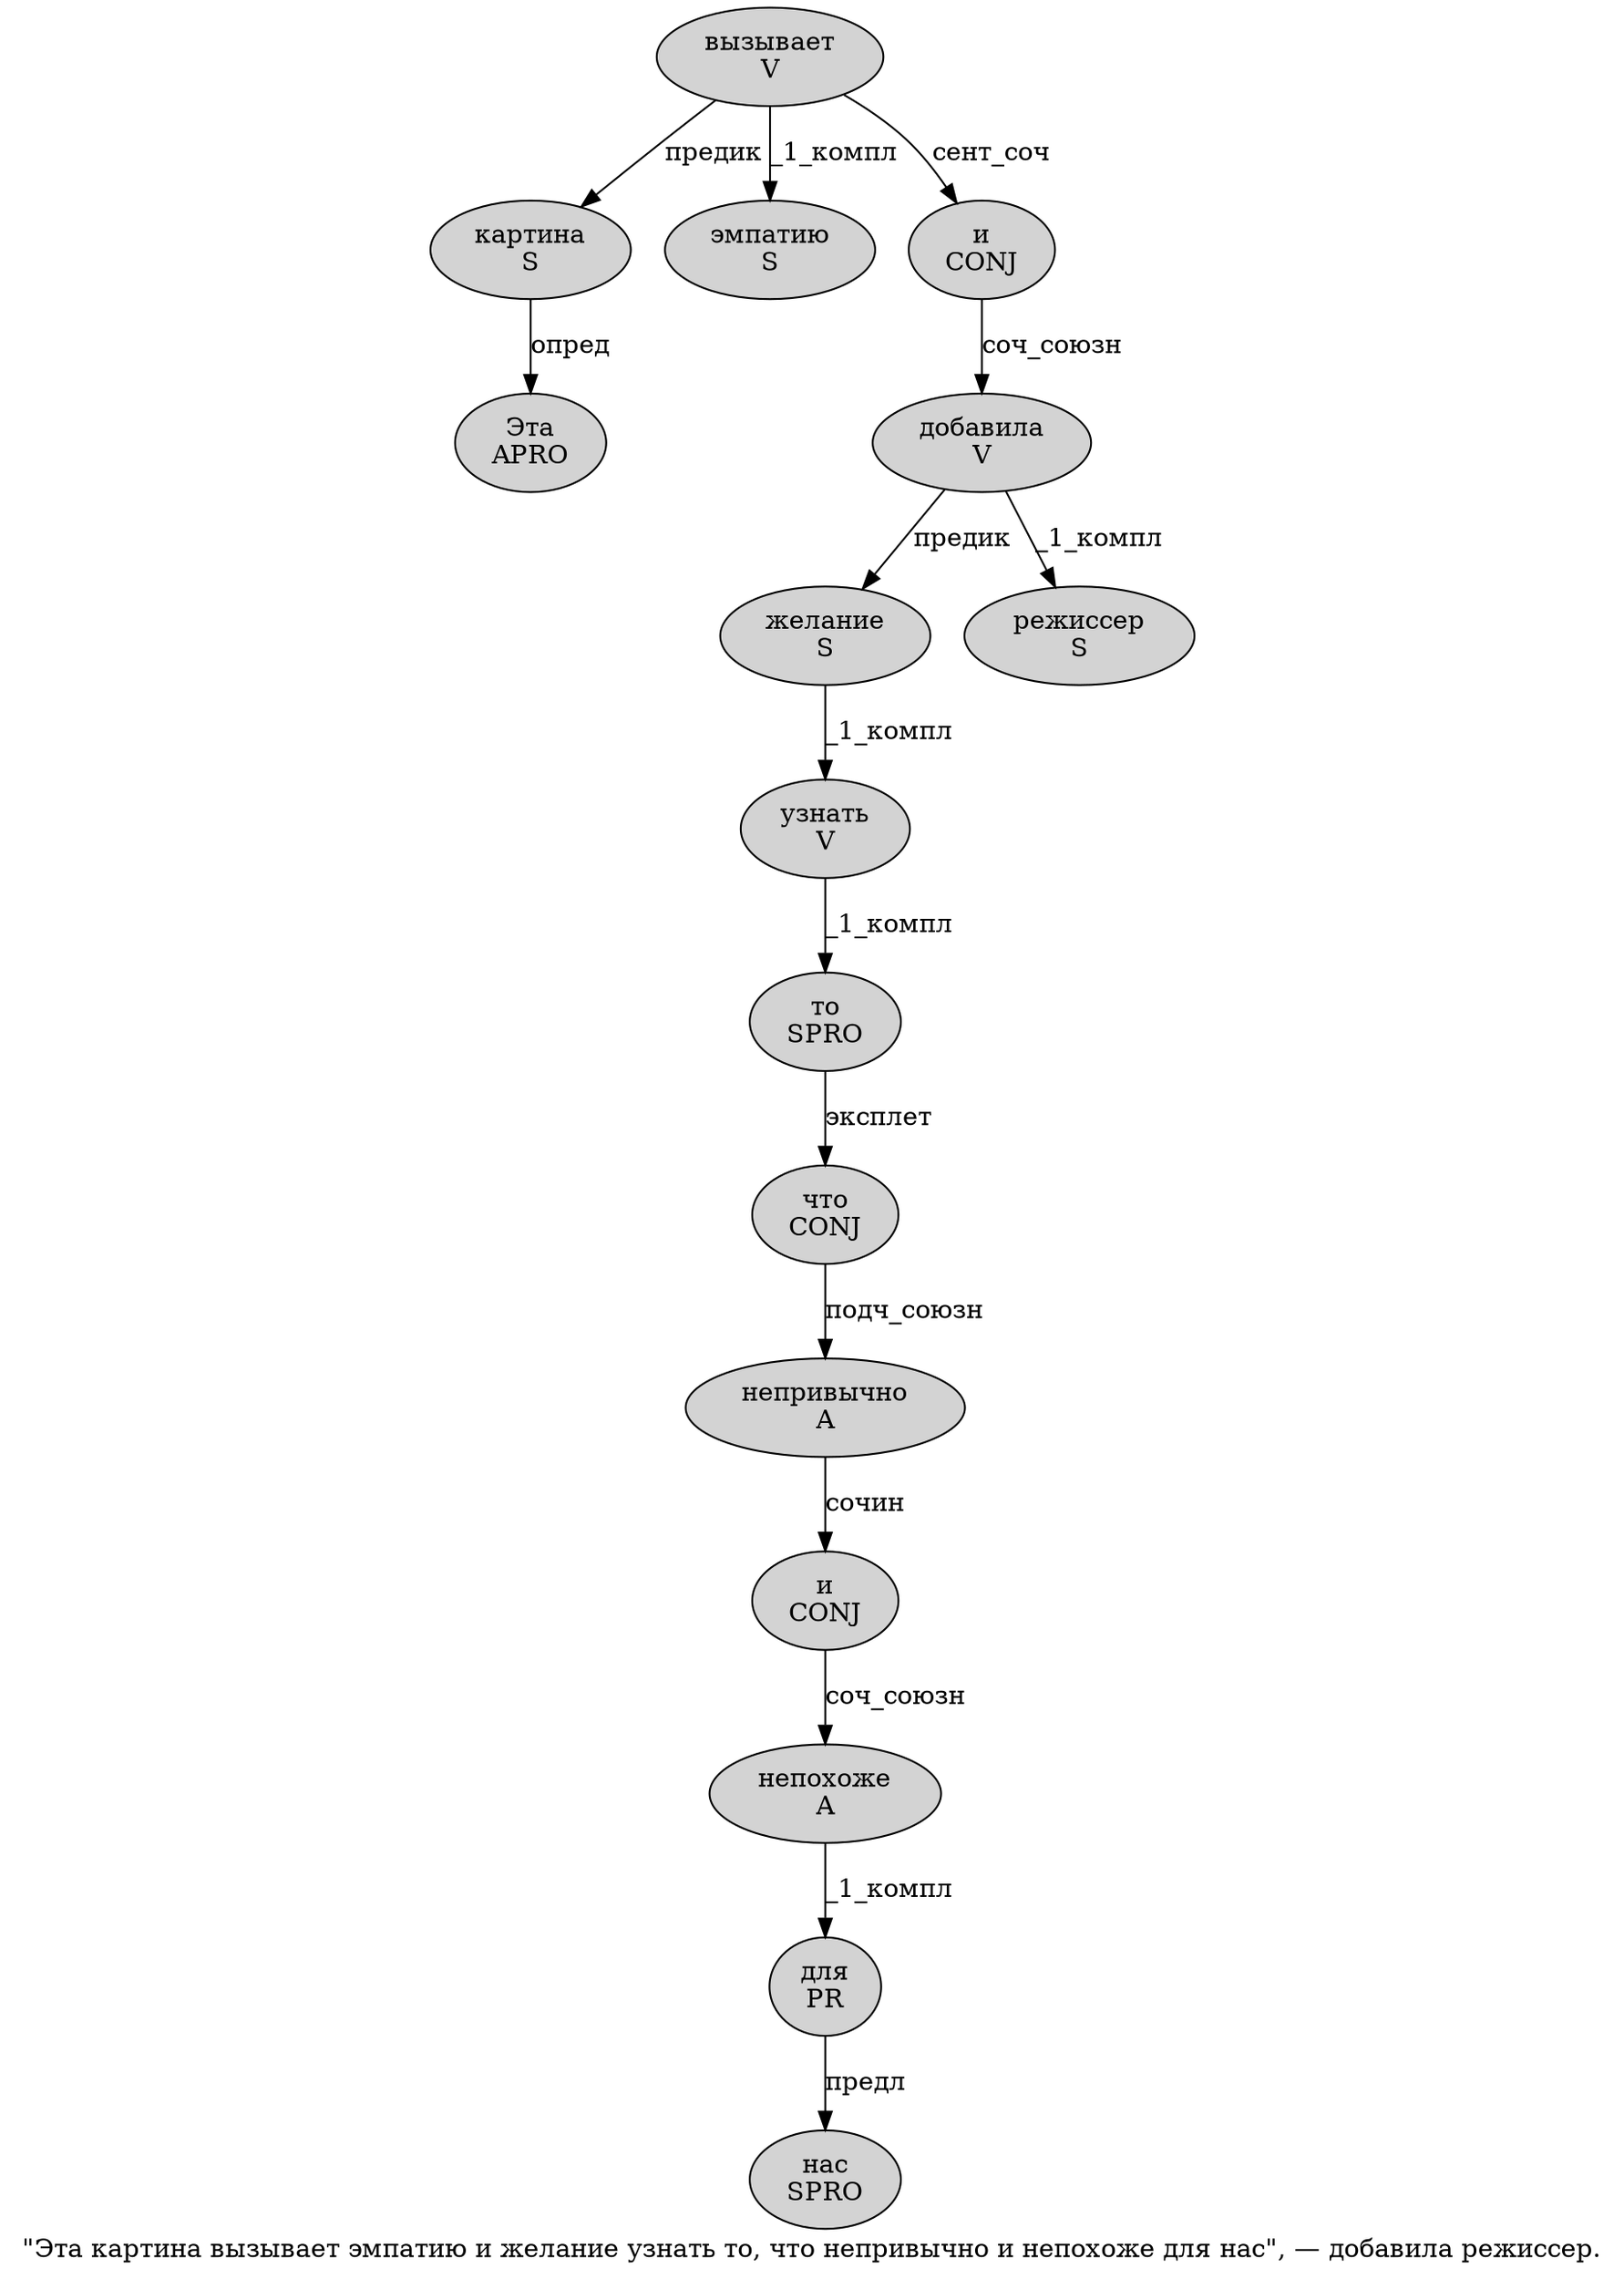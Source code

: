 digraph SENTENCE_435 {
	graph [label="\"Эта картина вызывает эмпатию и желание узнать то, что непривычно и непохоже для нас\", — добавила режиссер."]
	node [style=filled]
		1 [label="Эта
APRO" color="" fillcolor=lightgray penwidth=1 shape=ellipse]
		2 [label="картина
S" color="" fillcolor=lightgray penwidth=1 shape=ellipse]
		3 [label="вызывает
V" color="" fillcolor=lightgray penwidth=1 shape=ellipse]
		4 [label="эмпатию
S" color="" fillcolor=lightgray penwidth=1 shape=ellipse]
		5 [label="и
CONJ" color="" fillcolor=lightgray penwidth=1 shape=ellipse]
		6 [label="желание
S" color="" fillcolor=lightgray penwidth=1 shape=ellipse]
		7 [label="узнать
V" color="" fillcolor=lightgray penwidth=1 shape=ellipse]
		8 [label="то
SPRO" color="" fillcolor=lightgray penwidth=1 shape=ellipse]
		10 [label="что
CONJ" color="" fillcolor=lightgray penwidth=1 shape=ellipse]
		11 [label="непривычно
A" color="" fillcolor=lightgray penwidth=1 shape=ellipse]
		12 [label="и
CONJ" color="" fillcolor=lightgray penwidth=1 shape=ellipse]
		13 [label="непохоже
A" color="" fillcolor=lightgray penwidth=1 shape=ellipse]
		14 [label="для
PR" color="" fillcolor=lightgray penwidth=1 shape=ellipse]
		15 [label="нас
SPRO" color="" fillcolor=lightgray penwidth=1 shape=ellipse]
		19 [label="добавила
V" color="" fillcolor=lightgray penwidth=1 shape=ellipse]
		20 [label="режиссер
S" color="" fillcolor=lightgray penwidth=1 shape=ellipse]
			11 -> 12 [label="сочин"]
			2 -> 1 [label="опред"]
			10 -> 11 [label="подч_союзн"]
			12 -> 13 [label="соч_союзн"]
			7 -> 8 [label="_1_компл"]
			19 -> 6 [label="предик"]
			19 -> 20 [label="_1_компл"]
			3 -> 2 [label="предик"]
			3 -> 4 [label="_1_компл"]
			3 -> 5 [label="сент_соч"]
			5 -> 19 [label="соч_союзн"]
			6 -> 7 [label="_1_компл"]
			8 -> 10 [label="эксплет"]
			14 -> 15 [label="предл"]
			13 -> 14 [label="_1_компл"]
}